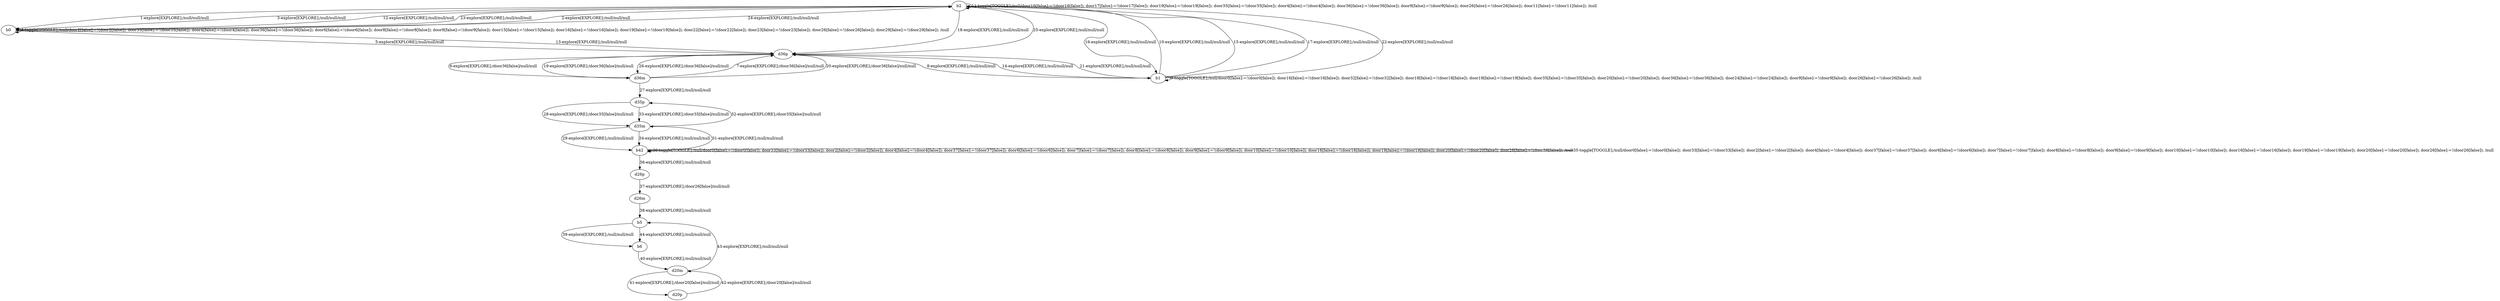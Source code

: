 # Total number of goals covered by this test: 2
# d20m --> d20p
# d20p --> d20m

digraph g {
"b2" -> "b0" [label = "1-explore[EXPLORE];/null/null/null"];
"b0" -> "b2" [label = "2-explore[EXPLORE];/null/null/null"];
"b2" -> "b0" [label = "3-explore[EXPLORE];/null/null/null"];
"b0" -> "b0" [label = "4-toggle[TOGGLE];/null/door2[false]:=!(door2[false]); door35[false]:=!(door35[false]); door4[false]:=!(door4[false]); door36[false]:=!(door36[false]); door6[false]:=!(door6[false]); door8[false]:=!(door8[false]); door9[false]:=!(door9[false]); door15[false]:=!(door15[false]); door16[false]:=!(door16[false]); door19[false]:=!(door19[false]); door22[false]:=!(door22[false]); door23[false]:=!(door23[false]); door26[false]:=!(door26[false]); door29[false]:=!(door29[false]); /null"];
"b0" -> "d36p" [label = "5-explore[EXPLORE];/null/null/null"];
"d36p" -> "d36m" [label = "6-explore[EXPLORE];/door36[false]/null/null"];
"d36m" -> "d36p" [label = "7-explore[EXPLORE];/door36[false]/null/null"];
"d36p" -> "b1" [label = "8-explore[EXPLORE];/null/null/null"];
"b1" -> "b1" [label = "9-toggle[TOGGLE];/null/door0[false]:=!(door0[false]); door16[false]:=!(door16[false]); door32[false]:=!(door32[false]); door18[false]:=!(door18[false]); door19[false]:=!(door19[false]); door35[false]:=!(door35[false]); door20[false]:=!(door20[false]); door36[false]:=!(door36[false]); door24[false]:=!(door24[false]); door9[false]:=!(door9[false]); door26[false]:=!(door26[false]); /null"];
"b1" -> "b2" [label = "10-explore[EXPLORE];/null/null/null"];
"b2" -> "b2" [label = "11-toggle[TOGGLE];/null/door16[false]:=!(door16[false]); door17[false]:=!(door17[false]); door19[false]:=!(door19[false]); door35[false]:=!(door35[false]); door4[false]:=!(door4[false]); door36[false]:=!(door36[false]); door9[false]:=!(door9[false]); door26[false]:=!(door26[false]); door11[false]:=!(door11[false]); /null"];
"b2" -> "b0" [label = "12-explore[EXPLORE];/null/null/null"];
"b0" -> "d36p" [label = "13-explore[EXPLORE];/null/null/null"];
"d36p" -> "b1" [label = "14-explore[EXPLORE];/null/null/null"];
"b1" -> "b2" [label = "15-explore[EXPLORE];/null/null/null"];
"b2" -> "b1" [label = "16-explore[EXPLORE];/null/null/null"];
"b1" -> "b2" [label = "17-explore[EXPLORE];/null/null/null"];
"b2" -> "d36p" [label = "18-explore[EXPLORE];/null/null/null"];
"d36p" -> "d36m" [label = "19-explore[EXPLORE];/door36[false]/null/null"];
"d36m" -> "d36p" [label = "20-explore[EXPLORE];/door36[false]/null/null"];
"d36p" -> "b1" [label = "21-explore[EXPLORE];/null/null/null"];
"b1" -> "b2" [label = "22-explore[EXPLORE];/null/null/null"];
"b2" -> "b0" [label = "23-explore[EXPLORE];/null/null/null"];
"b0" -> "b2" [label = "24-explore[EXPLORE];/null/null/null"];
"b2" -> "d36p" [label = "25-explore[EXPLORE];/null/null/null"];
"d36p" -> "d36m" [label = "26-explore[EXPLORE];/door36[false]/null/null"];
"d36m" -> "d35p" [label = "27-explore[EXPLORE];/null/null/null"];
"d35p" -> "d35m" [label = "28-explore[EXPLORE];/door35[false]/null/null"];
"d35m" -> "b42" [label = "29-explore[EXPLORE];/null/null/null"];
"b42" -> "b42" [label = "30-toggle[TOGGLE];/null/door0[false]:=!(door0[false]); door33[false]:=!(door33[false]); door2[false]:=!(door2[false]); door4[false]:=!(door4[false]); door37[false]:=!(door37[false]); door6[false]:=!(door6[false]); door7[false]:=!(door7[false]); door8[false]:=!(door8[false]); door9[false]:=!(door9[false]); door10[false]:=!(door10[false]); door16[false]:=!(door16[false]); door19[false]:=!(door19[false]); door20[false]:=!(door20[false]); door26[false]:=!(door26[false]); /null"];
"b42" -> "d35m" [label = "31-explore[EXPLORE];/null/null/null"];
"d35m" -> "d35p" [label = "32-explore[EXPLORE];/door35[false]/null/null"];
"d35p" -> "d35m" [label = "33-explore[EXPLORE];/door35[false]/null/null"];
"d35m" -> "b42" [label = "34-explore[EXPLORE];/null/null/null"];
"b42" -> "b42" [label = "35-toggle[TOGGLE];/null/door0[false]:=!(door0[false]); door33[false]:=!(door33[false]); door2[false]:=!(door2[false]); door4[false]:=!(door4[false]); door37[false]:=!(door37[false]); door6[false]:=!(door6[false]); door7[false]:=!(door7[false]); door8[false]:=!(door8[false]); door9[false]:=!(door9[false]); door10[false]:=!(door10[false]); door16[false]:=!(door16[false]); door19[false]:=!(door19[false]); door20[false]:=!(door20[false]); door26[false]:=!(door26[false]); /null"];
"b42" -> "d26p" [label = "36-explore[EXPLORE];/null/null/null"];
"d26p" -> "d26m" [label = "37-explore[EXPLORE];/door26[false]/null/null"];
"d26m" -> "b5" [label = "38-explore[EXPLORE];/null/null/null"];
"b5" -> "b6" [label = "39-explore[EXPLORE];/null/null/null"];
"b6" -> "d20m" [label = "40-explore[EXPLORE];/null/null/null"];
"d20m" -> "d20p" [label = "41-explore[EXPLORE];/door20[false]/null/null"];
"d20p" -> "d20m" [label = "42-explore[EXPLORE];/door20[false]/null/null"];
"d20m" -> "b5" [label = "43-explore[EXPLORE];/null/null/null"];
"b5" -> "b6" [label = "44-explore[EXPLORE];/null/null/null"];
}